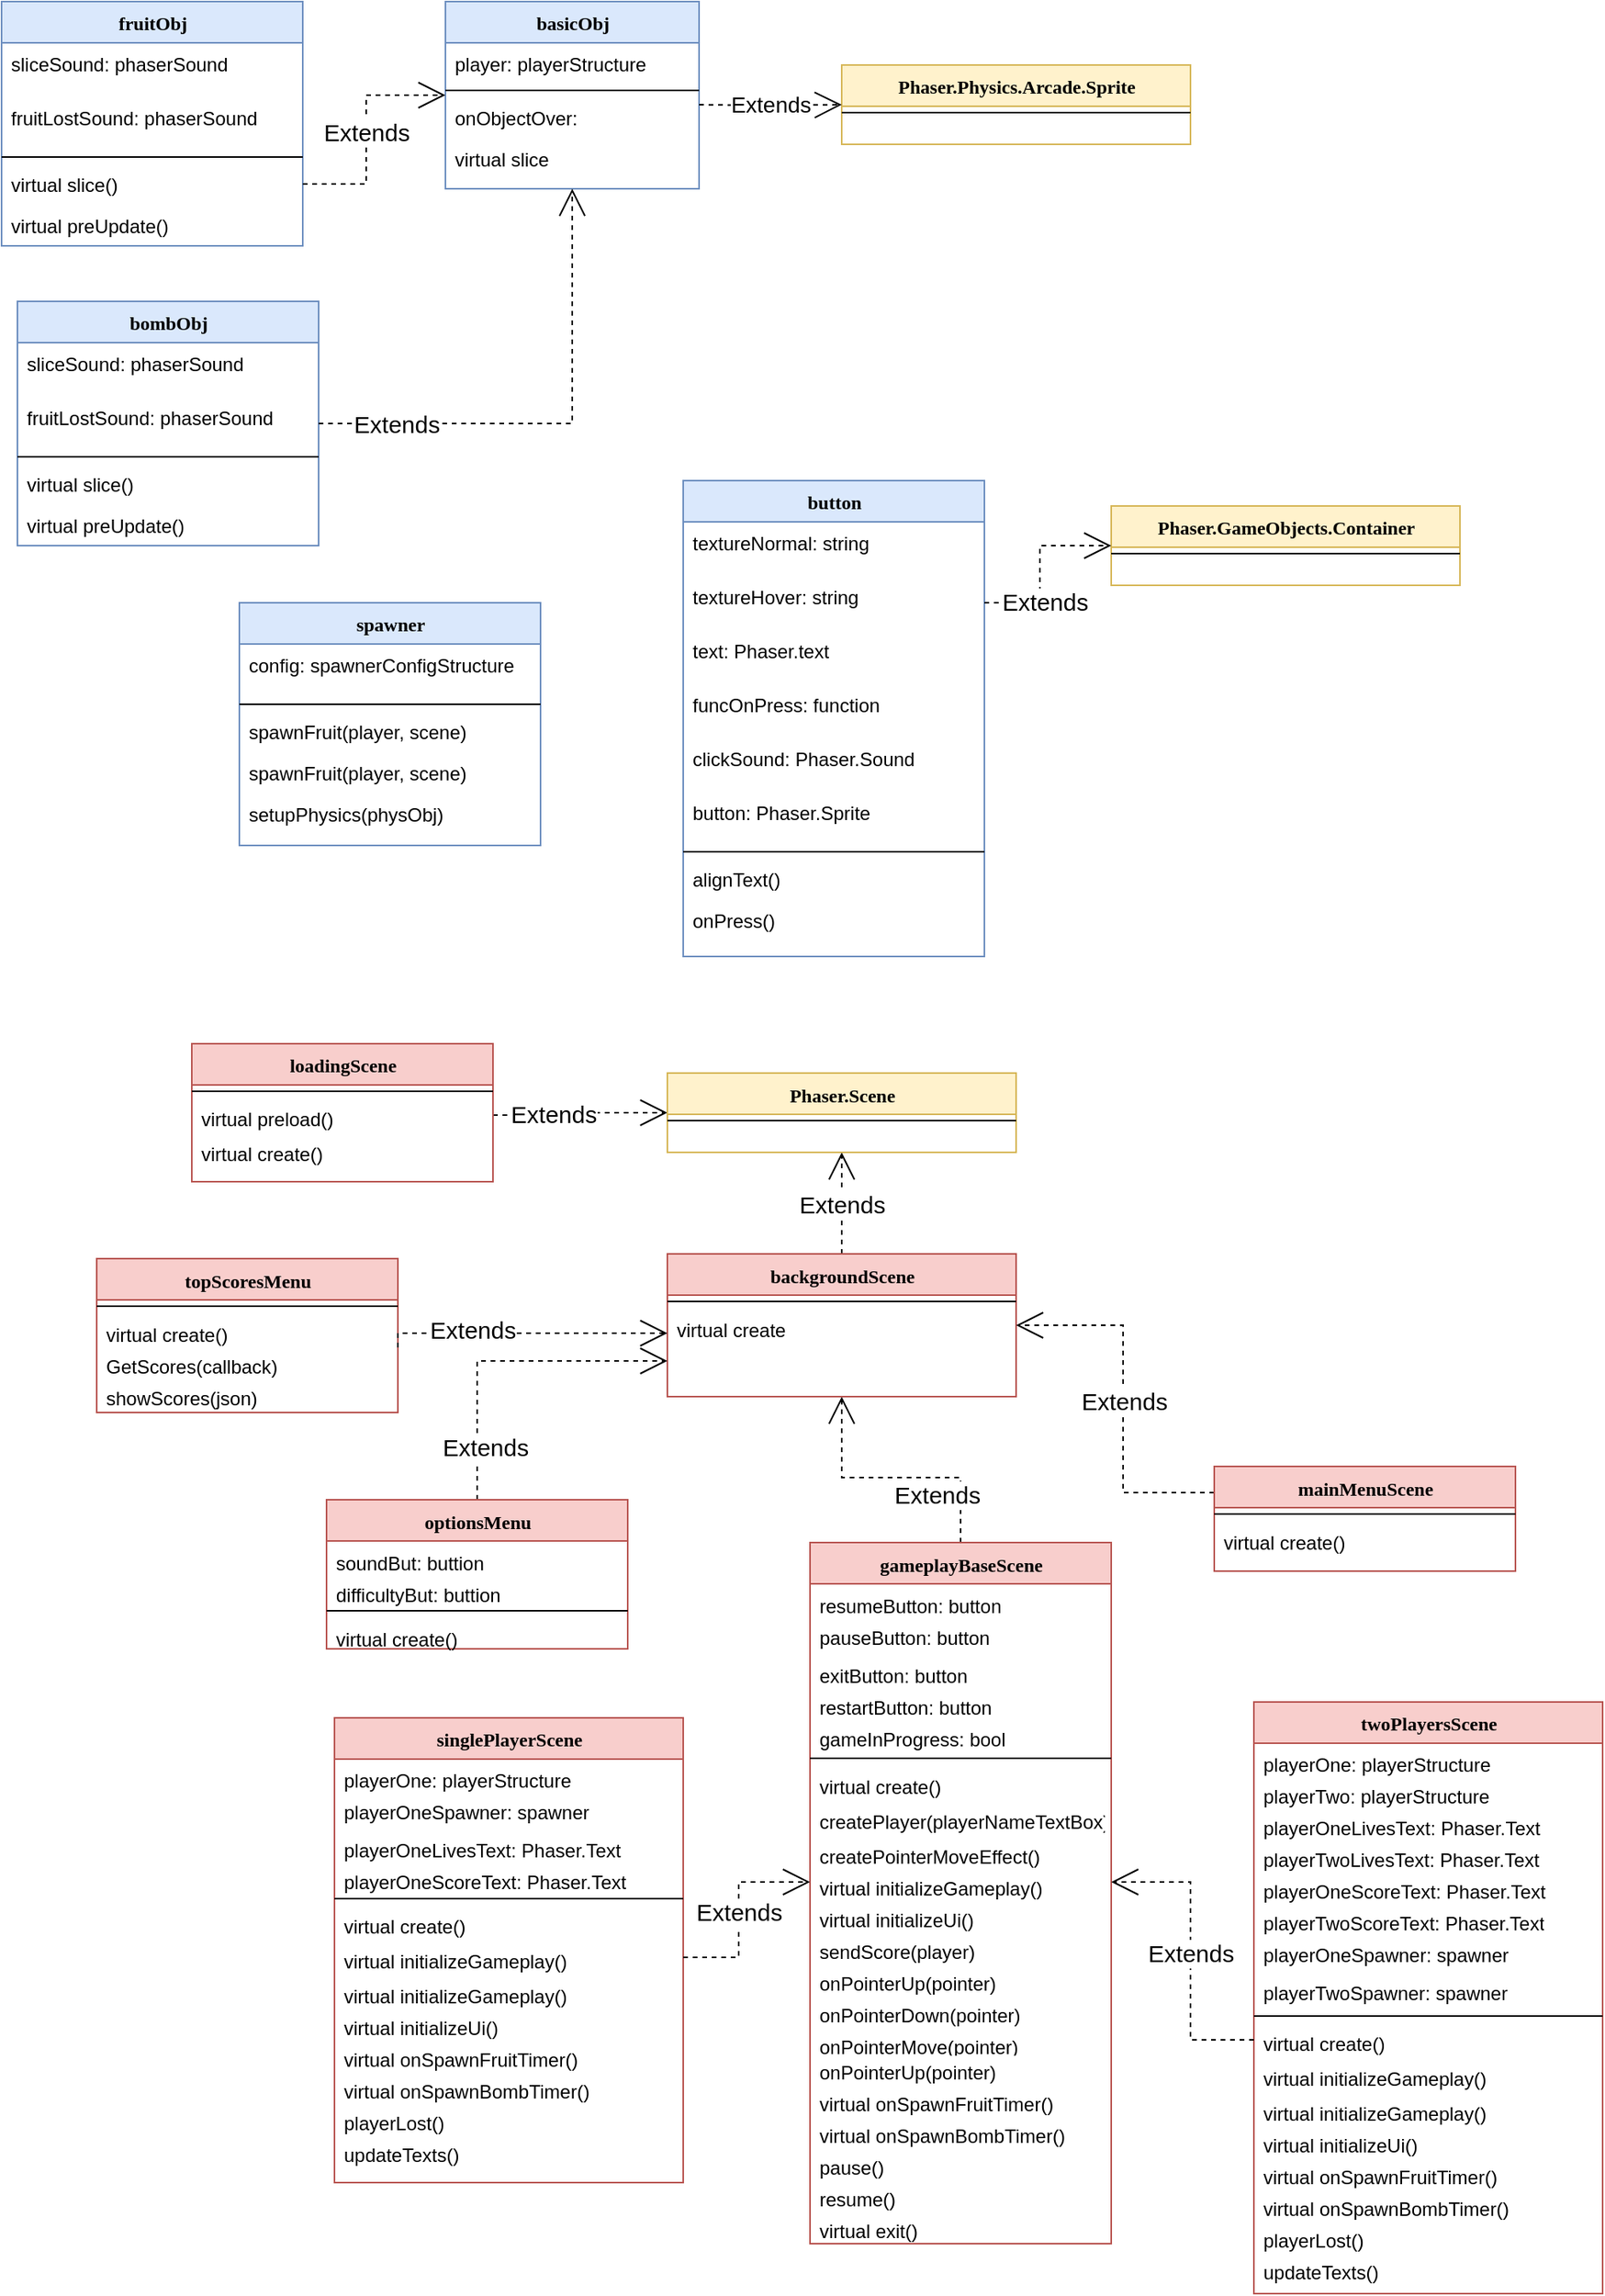 <mxfile version="10.6.0" type="device"><diagram name="Page-1" id="6133507b-19e7-1e82-6fc7-422aa6c4b21f"><mxGraphModel dx="1363" dy="828" grid="1" gridSize="10" guides="1" tooltips="1" connect="1" arrows="1" fold="1" page="1" pageScale="1" pageWidth="1100" pageHeight="850" background="#ffffff" math="0" shadow="0"><root><mxCell id="0"/><mxCell id="1" parent="0"/><mxCell id="78961159f06e98e8-17" value="basicObj" style="swimlane;html=1;fontStyle=1;align=center;verticalAlign=top;childLayout=stackLayout;horizontal=1;startSize=26;horizontalStack=0;resizeParent=1;resizeLast=0;collapsible=1;marginBottom=0;swimlaneFillColor=#ffffff;rounded=0;shadow=0;comic=0;labelBackgroundColor=none;strokeColor=#6c8ebf;strokeWidth=1;fillColor=#dae8fc;fontFamily=Verdana;fontSize=12;" parent="1" vertex="1"><mxGeometry x="310" y="6" width="160" height="118" as="geometry"/></mxCell><mxCell id="78961159f06e98e8-23" value="player: playerStructure" style="text;html=1;strokeColor=none;fillColor=none;align=left;verticalAlign=top;spacingLeft=4;spacingRight=4;whiteSpace=wrap;overflow=hidden;rotatable=0;points=[[0,0.5],[1,0.5]];portConstraint=eastwest;" parent="78961159f06e98e8-17" vertex="1"><mxGeometry y="26" width="160" height="26" as="geometry"/></mxCell><mxCell id="78961159f06e98e8-19" value="" style="line;html=1;strokeWidth=1;fillColor=none;align=left;verticalAlign=middle;spacingTop=-1;spacingLeft=3;spacingRight=3;rotatable=0;labelPosition=right;points=[];portConstraint=eastwest;" parent="78961159f06e98e8-17" vertex="1"><mxGeometry y="52" width="160" height="8" as="geometry"/></mxCell><mxCell id="78961159f06e98e8-27" value="&lt;span&gt;onObjectOver&lt;/span&gt;&lt;span&gt;:&lt;/span&gt;&lt;br&gt;" style="text;html=1;strokeColor=none;fillColor=none;align=left;verticalAlign=top;spacingLeft=4;spacingRight=4;whiteSpace=wrap;overflow=hidden;rotatable=0;points=[[0,0.5],[1,0.5]];portConstraint=eastwest;" parent="78961159f06e98e8-17" vertex="1"><mxGeometry y="60" width="160" height="26" as="geometry"/></mxCell><mxCell id="qKGLfHcqCOHPxDm9f5P0-16" value="virtual slice" style="text;html=1;strokeColor=none;fillColor=none;align=left;verticalAlign=top;spacingLeft=4;spacingRight=4;whiteSpace=wrap;overflow=hidden;rotatable=0;points=[[0,0.5],[1,0.5]];portConstraint=eastwest;" vertex="1" parent="78961159f06e98e8-17"><mxGeometry y="86" width="160" height="26" as="geometry"/></mxCell><mxCell id="qKGLfHcqCOHPxDm9f5P0-6" value="&lt;div&gt;&lt;span&gt;Phaser&lt;/span&gt;.&lt;span&gt;Physics&lt;/span&gt;.&lt;span&gt;Arcade&lt;/span&gt;.&lt;span&gt;Sprite&lt;/span&gt;&lt;/div&gt;" style="swimlane;html=1;fontStyle=1;align=center;verticalAlign=top;childLayout=stackLayout;horizontal=1;startSize=26;horizontalStack=0;resizeParent=1;resizeLast=0;collapsible=1;marginBottom=0;swimlaneFillColor=#ffffff;rounded=0;shadow=0;comic=0;labelBackgroundColor=none;strokeColor=#d6b656;strokeWidth=1;fillColor=#fff2cc;fontFamily=Verdana;fontSize=12;" vertex="1" parent="1"><mxGeometry x="560" y="46" width="220" height="50" as="geometry"/></mxCell><mxCell id="qKGLfHcqCOHPxDm9f5P0-9" value="" style="line;html=1;strokeWidth=1;fillColor=none;align=left;verticalAlign=middle;spacingTop=-1;spacingLeft=3;spacingRight=3;rotatable=0;labelPosition=right;points=[];portConstraint=eastwest;" vertex="1" parent="qKGLfHcqCOHPxDm9f5P0-6"><mxGeometry y="26" width="220" height="8" as="geometry"/></mxCell><mxCell id="qKGLfHcqCOHPxDm9f5P0-14" value="&lt;font style=&quot;font-size: 14px&quot;&gt;Extends&lt;/font&gt;" style="edgeStyle=orthogonalEdgeStyle;rounded=0;orthogonalLoop=1;jettySize=auto;html=1;exitX=1;exitY=0.5;exitDx=0;exitDy=0;entryX=0;entryY=0.5;entryDx=0;entryDy=0;dashed=1;endArrow=open;endFill=0;endSize=15;" edge="1" parent="1" target="qKGLfHcqCOHPxDm9f5P0-6"><mxGeometry relative="1" as="geometry"><mxPoint x="470" y="71" as="sourcePoint"/></mxGeometry></mxCell><mxCell id="qKGLfHcqCOHPxDm9f5P0-17" value="fruitObj&lt;br&gt;" style="swimlane;html=1;fontStyle=1;align=center;verticalAlign=top;childLayout=stackLayout;horizontal=1;startSize=26;horizontalStack=0;resizeParent=1;resizeLast=0;collapsible=1;marginBottom=0;swimlaneFillColor=#ffffff;rounded=0;shadow=0;comic=0;labelBackgroundColor=none;strokeColor=#6c8ebf;strokeWidth=1;fillColor=#dae8fc;fontFamily=Verdana;fontSize=12;" vertex="1" parent="1"><mxGeometry x="30" y="6" width="190" height="154" as="geometry"><mxRectangle x="-240" y="15" width="80" height="26" as="alternateBounds"/></mxGeometry></mxCell><mxCell id="qKGLfHcqCOHPxDm9f5P0-18" value="&lt;div&gt;&lt;span&gt;sliceSound: phaserSound&lt;/span&gt;&lt;/div&gt;&lt;div&gt;&lt;span&gt;&lt;br&gt;&lt;/span&gt;&lt;/div&gt;" style="text;html=1;strokeColor=none;fillColor=none;align=left;verticalAlign=top;spacingLeft=4;spacingRight=4;whiteSpace=wrap;overflow=hidden;rotatable=0;points=[[0,0.5],[1,0.5]];portConstraint=eastwest;" vertex="1" parent="qKGLfHcqCOHPxDm9f5P0-17"><mxGeometry y="26" width="190" height="34" as="geometry"/></mxCell><mxCell id="qKGLfHcqCOHPxDm9f5P0-23" value="&lt;div&gt;&lt;span&gt;fruitLostSound: phaserSound&lt;/span&gt;&lt;/div&gt;&lt;div&gt;&lt;span&gt;&lt;br&gt;&lt;/span&gt;&lt;/div&gt;" style="text;html=1;strokeColor=none;fillColor=none;align=left;verticalAlign=top;spacingLeft=4;spacingRight=4;whiteSpace=wrap;overflow=hidden;rotatable=0;points=[[0,0.5],[1,0.5]];portConstraint=eastwest;" vertex="1" parent="qKGLfHcqCOHPxDm9f5P0-17"><mxGeometry y="60" width="190" height="34" as="geometry"/></mxCell><mxCell id="qKGLfHcqCOHPxDm9f5P0-19" value="" style="line;html=1;strokeWidth=1;fillColor=none;align=left;verticalAlign=middle;spacingTop=-1;spacingLeft=3;spacingRight=3;rotatable=0;labelPosition=right;points=[];portConstraint=eastwest;" vertex="1" parent="qKGLfHcqCOHPxDm9f5P0-17"><mxGeometry y="94" width="190" height="8" as="geometry"/></mxCell><mxCell id="qKGLfHcqCOHPxDm9f5P0-20" value="virtual slice()&lt;br&gt;" style="text;html=1;strokeColor=none;fillColor=none;align=left;verticalAlign=top;spacingLeft=4;spacingRight=4;whiteSpace=wrap;overflow=hidden;rotatable=0;points=[[0,0.5],[1,0.5]];portConstraint=eastwest;" vertex="1" parent="qKGLfHcqCOHPxDm9f5P0-17"><mxGeometry y="102" width="190" height="26" as="geometry"/></mxCell><mxCell id="qKGLfHcqCOHPxDm9f5P0-21" value="virtual&amp;nbsp;&lt;span&gt;preUpdate()&lt;/span&gt;" style="text;html=1;strokeColor=none;fillColor=none;align=left;verticalAlign=top;spacingLeft=4;spacingRight=4;whiteSpace=wrap;overflow=hidden;rotatable=0;points=[[0,0.5],[1,0.5]];portConstraint=eastwest;" vertex="1" parent="qKGLfHcqCOHPxDm9f5P0-17"><mxGeometry y="128" width="190" height="26" as="geometry"/></mxCell><mxCell id="qKGLfHcqCOHPxDm9f5P0-22" value="&lt;font style=&quot;font-size: 15px&quot;&gt;Extends&lt;/font&gt;" style="edgeStyle=orthogonalEdgeStyle;rounded=0;orthogonalLoop=1;jettySize=auto;html=1;exitX=1;exitY=0.5;exitDx=0;exitDy=0;dashed=1;endArrow=open;endFill=0;endSize=15;" edge="1" parent="1" source="qKGLfHcqCOHPxDm9f5P0-20" target="78961159f06e98e8-17"><mxGeometry relative="1" as="geometry"/></mxCell><mxCell id="qKGLfHcqCOHPxDm9f5P0-24" value="bombObj&lt;br&gt;" style="swimlane;html=1;fontStyle=1;align=center;verticalAlign=top;childLayout=stackLayout;horizontal=1;startSize=26;horizontalStack=0;resizeParent=1;resizeLast=0;collapsible=1;marginBottom=0;swimlaneFillColor=#ffffff;rounded=0;shadow=0;comic=0;labelBackgroundColor=none;strokeColor=#6c8ebf;strokeWidth=1;fillColor=#dae8fc;fontFamily=Verdana;fontSize=12;" vertex="1" parent="1"><mxGeometry x="40" y="195" width="190" height="154" as="geometry"/></mxCell><mxCell id="qKGLfHcqCOHPxDm9f5P0-25" value="&lt;div&gt;&lt;span&gt;sliceSound: phaserSound&lt;/span&gt;&lt;/div&gt;&lt;div&gt;&lt;span&gt;&lt;br&gt;&lt;/span&gt;&lt;/div&gt;" style="text;html=1;strokeColor=none;fillColor=none;align=left;verticalAlign=top;spacingLeft=4;spacingRight=4;whiteSpace=wrap;overflow=hidden;rotatable=0;points=[[0,0.5],[1,0.5]];portConstraint=eastwest;" vertex="1" parent="qKGLfHcqCOHPxDm9f5P0-24"><mxGeometry y="26" width="190" height="34" as="geometry"/></mxCell><mxCell id="qKGLfHcqCOHPxDm9f5P0-26" value="&lt;div&gt;&lt;span&gt;fruitLostSound: phaserSound&lt;/span&gt;&lt;/div&gt;&lt;div&gt;&lt;span&gt;&lt;br&gt;&lt;/span&gt;&lt;/div&gt;" style="text;html=1;strokeColor=none;fillColor=none;align=left;verticalAlign=top;spacingLeft=4;spacingRight=4;whiteSpace=wrap;overflow=hidden;rotatable=0;points=[[0,0.5],[1,0.5]];portConstraint=eastwest;" vertex="1" parent="qKGLfHcqCOHPxDm9f5P0-24"><mxGeometry y="60" width="190" height="34" as="geometry"/></mxCell><mxCell id="qKGLfHcqCOHPxDm9f5P0-27" value="" style="line;html=1;strokeWidth=1;fillColor=none;align=left;verticalAlign=middle;spacingTop=-1;spacingLeft=3;spacingRight=3;rotatable=0;labelPosition=right;points=[];portConstraint=eastwest;" vertex="1" parent="qKGLfHcqCOHPxDm9f5P0-24"><mxGeometry y="94" width="190" height="8" as="geometry"/></mxCell><mxCell id="qKGLfHcqCOHPxDm9f5P0-28" value="virtual slice()&lt;br&gt;" style="text;html=1;strokeColor=none;fillColor=none;align=left;verticalAlign=top;spacingLeft=4;spacingRight=4;whiteSpace=wrap;overflow=hidden;rotatable=0;points=[[0,0.5],[1,0.5]];portConstraint=eastwest;" vertex="1" parent="qKGLfHcqCOHPxDm9f5P0-24"><mxGeometry y="102" width="190" height="26" as="geometry"/></mxCell><mxCell id="qKGLfHcqCOHPxDm9f5P0-29" value="virtual&amp;nbsp;&lt;span&gt;preUpdate()&lt;/span&gt;" style="text;html=1;strokeColor=none;fillColor=none;align=left;verticalAlign=top;spacingLeft=4;spacingRight=4;whiteSpace=wrap;overflow=hidden;rotatable=0;points=[[0,0.5],[1,0.5]];portConstraint=eastwest;" vertex="1" parent="qKGLfHcqCOHPxDm9f5P0-24"><mxGeometry y="128" width="190" height="26" as="geometry"/></mxCell><mxCell id="qKGLfHcqCOHPxDm9f5P0-30" style="edgeStyle=orthogonalEdgeStyle;rounded=0;orthogonalLoop=1;jettySize=auto;html=1;exitX=1;exitY=0.5;exitDx=0;exitDy=0;dashed=1;endArrow=open;endFill=0;endSize=15;" edge="1" parent="1" source="qKGLfHcqCOHPxDm9f5P0-26" target="78961159f06e98e8-17"><mxGeometry relative="1" as="geometry"/></mxCell><mxCell id="qKGLfHcqCOHPxDm9f5P0-31" value="&lt;font style=&quot;font-size: 15px&quot;&gt;Extends&lt;/font&gt;" style="text;html=1;resizable=0;points=[];align=center;verticalAlign=middle;labelBackgroundColor=#ffffff;" vertex="1" connectable="0" parent="qKGLfHcqCOHPxDm9f5P0-30"><mxGeometry x="-0.682" relative="1" as="geometry"><mxPoint as="offset"/></mxGeometry></mxCell><mxCell id="qKGLfHcqCOHPxDm9f5P0-32" value="button&lt;br&gt;" style="swimlane;html=1;fontStyle=1;align=center;verticalAlign=top;childLayout=stackLayout;horizontal=1;startSize=26;horizontalStack=0;resizeParent=1;resizeLast=0;collapsible=1;marginBottom=0;swimlaneFillColor=#ffffff;rounded=0;shadow=0;comic=0;labelBackgroundColor=none;strokeColor=#6c8ebf;strokeWidth=1;fillColor=#dae8fc;fontFamily=Verdana;fontSize=12;" vertex="1" parent="1"><mxGeometry x="460" y="308" width="190" height="300" as="geometry"><mxRectangle x="-240" y="15" width="80" height="26" as="alternateBounds"/></mxGeometry></mxCell><mxCell id="qKGLfHcqCOHPxDm9f5P0-33" value="&lt;div&gt;&lt;div&gt;&lt;span&gt;textureNormal: string&lt;/span&gt;&lt;/div&gt;&lt;/div&gt;" style="text;html=1;strokeColor=none;fillColor=none;align=left;verticalAlign=top;spacingLeft=4;spacingRight=4;whiteSpace=wrap;overflow=hidden;rotatable=0;points=[[0,0.5],[1,0.5]];portConstraint=eastwest;" vertex="1" parent="qKGLfHcqCOHPxDm9f5P0-32"><mxGeometry y="26" width="190" height="34" as="geometry"/></mxCell><mxCell id="qKGLfHcqCOHPxDm9f5P0-34" value="&lt;div&gt;textureHover: string&lt;/div&gt;" style="text;html=1;strokeColor=none;fillColor=none;align=left;verticalAlign=top;spacingLeft=4;spacingRight=4;whiteSpace=wrap;overflow=hidden;rotatable=0;points=[[0,0.5],[1,0.5]];portConstraint=eastwest;" vertex="1" parent="qKGLfHcqCOHPxDm9f5P0-32"><mxGeometry y="60" width="190" height="34" as="geometry"/></mxCell><mxCell id="qKGLfHcqCOHPxDm9f5P0-44" value="&lt;div&gt;text: Phaser.text&lt;/div&gt;" style="text;html=1;strokeColor=none;fillColor=none;align=left;verticalAlign=top;spacingLeft=4;spacingRight=4;whiteSpace=wrap;overflow=hidden;rotatable=0;points=[[0,0.5],[1,0.5]];portConstraint=eastwest;" vertex="1" parent="qKGLfHcqCOHPxDm9f5P0-32"><mxGeometry y="94" width="190" height="34" as="geometry"/></mxCell><mxCell id="qKGLfHcqCOHPxDm9f5P0-45" value="&lt;div&gt;funcOnPress: function&lt;/div&gt;" style="text;html=1;strokeColor=none;fillColor=none;align=left;verticalAlign=top;spacingLeft=4;spacingRight=4;whiteSpace=wrap;overflow=hidden;rotatable=0;points=[[0,0.5],[1,0.5]];portConstraint=eastwest;" vertex="1" parent="qKGLfHcqCOHPxDm9f5P0-32"><mxGeometry y="128" width="190" height="34" as="geometry"/></mxCell><mxCell id="qKGLfHcqCOHPxDm9f5P0-46" value="&lt;div&gt;clickSound: Phaser.Sound&lt;/div&gt;" style="text;html=1;strokeColor=none;fillColor=none;align=left;verticalAlign=top;spacingLeft=4;spacingRight=4;whiteSpace=wrap;overflow=hidden;rotatable=0;points=[[0,0.5],[1,0.5]];portConstraint=eastwest;" vertex="1" parent="qKGLfHcqCOHPxDm9f5P0-32"><mxGeometry y="162" width="190" height="34" as="geometry"/></mxCell><mxCell id="qKGLfHcqCOHPxDm9f5P0-47" value="&lt;div&gt;button: Phaser.Sprite&lt;/div&gt;" style="text;html=1;strokeColor=none;fillColor=none;align=left;verticalAlign=top;spacingLeft=4;spacingRight=4;whiteSpace=wrap;overflow=hidden;rotatable=0;points=[[0,0.5],[1,0.5]];portConstraint=eastwest;" vertex="1" parent="qKGLfHcqCOHPxDm9f5P0-32"><mxGeometry y="196" width="190" height="34" as="geometry"/></mxCell><mxCell id="qKGLfHcqCOHPxDm9f5P0-35" value="" style="line;html=1;strokeWidth=1;fillColor=none;align=left;verticalAlign=middle;spacingTop=-1;spacingLeft=3;spacingRight=3;rotatable=0;labelPosition=right;points=[];portConstraint=eastwest;" vertex="1" parent="qKGLfHcqCOHPxDm9f5P0-32"><mxGeometry y="230" width="190" height="8" as="geometry"/></mxCell><mxCell id="qKGLfHcqCOHPxDm9f5P0-36" value="&lt;div&gt;alignText()&lt;/div&gt;" style="text;html=1;strokeColor=none;fillColor=none;align=left;verticalAlign=top;spacingLeft=4;spacingRight=4;whiteSpace=wrap;overflow=hidden;rotatable=0;points=[[0,0.5],[1,0.5]];portConstraint=eastwest;" vertex="1" parent="qKGLfHcqCOHPxDm9f5P0-32"><mxGeometry y="238" width="190" height="26" as="geometry"/></mxCell><mxCell id="qKGLfHcqCOHPxDm9f5P0-42" value="&lt;div&gt;onPress()&lt;/div&gt;" style="text;html=1;strokeColor=none;fillColor=none;align=left;verticalAlign=top;spacingLeft=4;spacingRight=4;whiteSpace=wrap;overflow=hidden;rotatable=0;points=[[0,0.5],[1,0.5]];portConstraint=eastwest;" vertex="1" parent="qKGLfHcqCOHPxDm9f5P0-32"><mxGeometry y="264" width="190" height="34" as="geometry"/></mxCell><mxCell id="qKGLfHcqCOHPxDm9f5P0-38" value="&lt;div&gt;&lt;span&gt;Phaser&lt;/span&gt;.&lt;span&gt;GameObjects&lt;/span&gt;.&lt;span&gt;Container&lt;/span&gt;&lt;/div&gt;" style="swimlane;html=1;fontStyle=1;align=center;verticalAlign=top;childLayout=stackLayout;horizontal=1;startSize=26;horizontalStack=0;resizeParent=1;resizeLast=0;collapsible=1;marginBottom=0;swimlaneFillColor=#ffffff;rounded=0;shadow=0;comic=0;labelBackgroundColor=none;strokeColor=#d6b656;strokeWidth=1;fillColor=#fff2cc;fontFamily=Verdana;fontSize=12;" vertex="1" parent="1"><mxGeometry x="730" y="324" width="220" height="50" as="geometry"/></mxCell><mxCell id="qKGLfHcqCOHPxDm9f5P0-39" value="" style="line;html=1;strokeWidth=1;fillColor=none;align=left;verticalAlign=middle;spacingTop=-1;spacingLeft=3;spacingRight=3;rotatable=0;labelPosition=right;points=[];portConstraint=eastwest;" vertex="1" parent="qKGLfHcqCOHPxDm9f5P0-38"><mxGeometry y="26" width="220" height="8" as="geometry"/></mxCell><mxCell id="qKGLfHcqCOHPxDm9f5P0-40" style="edgeStyle=orthogonalEdgeStyle;rounded=0;orthogonalLoop=1;jettySize=auto;html=1;exitX=1;exitY=0.5;exitDx=0;exitDy=0;entryX=0;entryY=0.5;entryDx=0;entryDy=0;dashed=1;endArrow=open;endFill=0;endSize=15;" edge="1" parent="1" source="qKGLfHcqCOHPxDm9f5P0-34" target="qKGLfHcqCOHPxDm9f5P0-38"><mxGeometry relative="1" as="geometry"/></mxCell><mxCell id="qKGLfHcqCOHPxDm9f5P0-48" value="&lt;font style=&quot;font-size: 15px&quot;&gt;Extends&lt;/font&gt;" style="text;html=1;resizable=0;points=[];align=center;verticalAlign=middle;labelBackgroundColor=#ffffff;" vertex="1" connectable="0" parent="qKGLfHcqCOHPxDm9f5P0-40"><mxGeometry x="-0.397" y="3" relative="1" as="geometry"><mxPoint x="6" y="-1" as="offset"/></mxGeometry></mxCell><mxCell id="qKGLfHcqCOHPxDm9f5P0-49" value="spawner&lt;br&gt;" style="swimlane;html=1;fontStyle=1;align=center;verticalAlign=top;childLayout=stackLayout;horizontal=1;startSize=26;horizontalStack=0;resizeParent=1;resizeLast=0;collapsible=1;marginBottom=0;swimlaneFillColor=#ffffff;rounded=0;shadow=0;comic=0;labelBackgroundColor=none;strokeColor=#6c8ebf;strokeWidth=1;fillColor=#dae8fc;fontFamily=Verdana;fontSize=12;" vertex="1" parent="1"><mxGeometry x="180" y="385" width="190" height="153" as="geometry"><mxRectangle x="-240" y="15" width="80" height="26" as="alternateBounds"/></mxGeometry></mxCell><mxCell id="qKGLfHcqCOHPxDm9f5P0-50" value="&lt;div&gt;&lt;div&gt;&lt;span&gt;config: spawnerConfigStructure&lt;/span&gt;&lt;/div&gt;&lt;/div&gt;" style="text;html=1;strokeColor=none;fillColor=none;align=left;verticalAlign=top;spacingLeft=4;spacingRight=4;whiteSpace=wrap;overflow=hidden;rotatable=0;points=[[0,0.5],[1,0.5]];portConstraint=eastwest;" vertex="1" parent="qKGLfHcqCOHPxDm9f5P0-49"><mxGeometry y="26" width="190" height="34" as="geometry"/></mxCell><mxCell id="qKGLfHcqCOHPxDm9f5P0-56" value="" style="line;html=1;strokeWidth=1;fillColor=none;align=left;verticalAlign=middle;spacingTop=-1;spacingLeft=3;spacingRight=3;rotatable=0;labelPosition=right;points=[];portConstraint=eastwest;" vertex="1" parent="qKGLfHcqCOHPxDm9f5P0-49"><mxGeometry y="60" width="190" height="8" as="geometry"/></mxCell><mxCell id="qKGLfHcqCOHPxDm9f5P0-57" value="&lt;div&gt;&lt;span&gt;spawnFruit(player, scene)&lt;/span&gt;&lt;/div&gt;" style="text;html=1;strokeColor=none;fillColor=none;align=left;verticalAlign=top;spacingLeft=4;spacingRight=4;whiteSpace=wrap;overflow=hidden;rotatable=0;points=[[0,0.5],[1,0.5]];portConstraint=eastwest;" vertex="1" parent="qKGLfHcqCOHPxDm9f5P0-49"><mxGeometry y="68" width="190" height="26" as="geometry"/></mxCell><mxCell id="qKGLfHcqCOHPxDm9f5P0-58" value="spawnFruit(player, scene)&lt;br&gt;" style="text;html=1;strokeColor=none;fillColor=none;align=left;verticalAlign=top;spacingLeft=4;spacingRight=4;whiteSpace=wrap;overflow=hidden;rotatable=0;points=[[0,0.5],[1,0.5]];portConstraint=eastwest;" vertex="1" parent="qKGLfHcqCOHPxDm9f5P0-49"><mxGeometry y="94" width="190" height="26" as="geometry"/></mxCell><mxCell id="qKGLfHcqCOHPxDm9f5P0-60" value="&lt;div&gt;&lt;span&gt;setupPhysics&lt;/span&gt;(&lt;span&gt;physObj&lt;/span&gt;)&lt;/div&gt;" style="text;html=1;strokeColor=none;fillColor=none;align=left;verticalAlign=top;spacingLeft=4;spacingRight=4;whiteSpace=wrap;overflow=hidden;rotatable=0;points=[[0,0.5],[1,0.5]];portConstraint=eastwest;" vertex="1" parent="qKGLfHcqCOHPxDm9f5P0-49"><mxGeometry y="120" width="190" height="26" as="geometry"/></mxCell><mxCell id="qKGLfHcqCOHPxDm9f5P0-70" style="edgeStyle=orthogonalEdgeStyle;rounded=0;orthogonalLoop=1;jettySize=auto;html=1;exitX=0.5;exitY=0;exitDx=0;exitDy=0;entryX=0.5;entryY=1;entryDx=0;entryDy=0;dashed=1;endArrow=open;endFill=0;endSize=15;" edge="1" parent="1" source="qKGLfHcqCOHPxDm9f5P0-62" target="qKGLfHcqCOHPxDm9f5P0-68"><mxGeometry relative="1" as="geometry"/></mxCell><mxCell id="qKGLfHcqCOHPxDm9f5P0-71" value="&lt;font style=&quot;font-size: 15px&quot;&gt;Extends&lt;/font&gt;&lt;br&gt;" style="text;html=1;resizable=0;points=[];align=center;verticalAlign=middle;labelBackgroundColor=#ffffff;" vertex="1" connectable="0" parent="qKGLfHcqCOHPxDm9f5P0-70"><mxGeometry x="-0.628" y="15" relative="1" as="geometry"><mxPoint as="offset"/></mxGeometry></mxCell><mxCell id="qKGLfHcqCOHPxDm9f5P0-62" value="gameplayBaseScene&lt;br&gt;" style="swimlane;html=1;fontStyle=1;align=center;verticalAlign=top;childLayout=stackLayout;horizontal=1;startSize=26;horizontalStack=0;resizeParent=1;resizeLast=0;collapsible=1;marginBottom=0;swimlaneFillColor=#ffffff;rounded=0;shadow=0;comic=0;labelBackgroundColor=none;strokeColor=#b85450;strokeWidth=1;fillColor=#f8cecc;fontFamily=Verdana;fontSize=12;" vertex="1" parent="1"><mxGeometry x="540" y="977.5" width="190" height="442" as="geometry"><mxRectangle x="-240" y="15" width="80" height="26" as="alternateBounds"/></mxGeometry></mxCell><mxCell id="qKGLfHcqCOHPxDm9f5P0-72" value="&lt;div&gt;resumeButton: button&lt;/div&gt;" style="text;html=1;strokeColor=none;fillColor=none;align=left;verticalAlign=top;spacingLeft=4;spacingRight=4;whiteSpace=wrap;overflow=hidden;rotatable=0;points=[[0,0.5],[1,0.5]];portConstraint=eastwest;" vertex="1" parent="qKGLfHcqCOHPxDm9f5P0-62"><mxGeometry y="26" width="190" height="20" as="geometry"/></mxCell><mxCell id="qKGLfHcqCOHPxDm9f5P0-85" value="&lt;div&gt;pauseButton: button&lt;/div&gt;" style="text;html=1;strokeColor=none;fillColor=none;align=left;verticalAlign=top;spacingLeft=4;spacingRight=4;whiteSpace=wrap;overflow=hidden;rotatable=0;points=[[0,0.5],[1,0.5]];portConstraint=eastwest;" vertex="1" parent="qKGLfHcqCOHPxDm9f5P0-62"><mxGeometry y="46" width="190" height="24" as="geometry"/></mxCell><mxCell id="qKGLfHcqCOHPxDm9f5P0-86" value="&lt;div&gt;exitButton: button&lt;/div&gt;" style="text;html=1;strokeColor=none;fillColor=none;align=left;verticalAlign=top;spacingLeft=4;spacingRight=4;whiteSpace=wrap;overflow=hidden;rotatable=0;points=[[0,0.5],[1,0.5]];portConstraint=eastwest;" vertex="1" parent="qKGLfHcqCOHPxDm9f5P0-62"><mxGeometry y="70" width="190" height="20" as="geometry"/></mxCell><mxCell id="qKGLfHcqCOHPxDm9f5P0-64" value="&lt;div&gt;restartButton: button&lt;/div&gt;" style="text;html=1;strokeColor=none;fillColor=none;align=left;verticalAlign=top;spacingLeft=4;spacingRight=4;whiteSpace=wrap;overflow=hidden;rotatable=0;points=[[0,0.5],[1,0.5]];portConstraint=eastwest;" vertex="1" parent="qKGLfHcqCOHPxDm9f5P0-62"><mxGeometry y="90" width="190" height="20" as="geometry"/></mxCell><mxCell id="qKGLfHcqCOHPxDm9f5P0-118" value="&lt;div&gt;&lt;span&gt;gameInProgress: bool&lt;/span&gt;&lt;/div&gt;" style="text;html=1;strokeColor=none;fillColor=none;align=left;verticalAlign=top;spacingLeft=4;spacingRight=4;whiteSpace=wrap;overflow=hidden;rotatable=0;points=[[0,0.5],[1,0.5]];portConstraint=eastwest;" vertex="1" parent="qKGLfHcqCOHPxDm9f5P0-62"><mxGeometry y="110" width="190" height="22" as="geometry"/></mxCell><mxCell id="qKGLfHcqCOHPxDm9f5P0-65" value="" style="line;html=1;strokeWidth=1;fillColor=none;align=left;verticalAlign=middle;spacingTop=-1;spacingLeft=3;spacingRight=3;rotatable=0;labelPosition=right;points=[];portConstraint=eastwest;" vertex="1" parent="qKGLfHcqCOHPxDm9f5P0-62"><mxGeometry y="132" width="190" height="8" as="geometry"/></mxCell><mxCell id="qKGLfHcqCOHPxDm9f5P0-117" value="virtual create()" style="text;html=1;strokeColor=none;fillColor=none;align=left;verticalAlign=top;spacingLeft=4;spacingRight=4;whiteSpace=wrap;overflow=hidden;rotatable=0;points=[[0,0.5],[1,0.5]];portConstraint=eastwest;" vertex="1" parent="qKGLfHcqCOHPxDm9f5P0-62"><mxGeometry y="140" width="190" height="22" as="geometry"/></mxCell><mxCell id="qKGLfHcqCOHPxDm9f5P0-66" value="&lt;div&gt;&lt;span&gt;createPlayer&lt;/span&gt;(&lt;span&gt;playerNameTextBox&lt;/span&gt;)&lt;/div&gt;" style="text;html=1;strokeColor=none;fillColor=none;align=left;verticalAlign=top;spacingLeft=4;spacingRight=4;whiteSpace=wrap;overflow=hidden;rotatable=0;points=[[0,0.5],[1,0.5]];portConstraint=eastwest;" vertex="1" parent="qKGLfHcqCOHPxDm9f5P0-62"><mxGeometry y="162" width="190" height="22" as="geometry"/></mxCell><mxCell id="qKGLfHcqCOHPxDm9f5P0-67" value="&lt;div&gt;&lt;span&gt;createPointerMoveEffect&lt;/span&gt;()&lt;/div&gt;" style="text;html=1;strokeColor=none;fillColor=none;align=left;verticalAlign=top;spacingLeft=4;spacingRight=4;whiteSpace=wrap;overflow=hidden;rotatable=0;points=[[0,0.5],[1,0.5]];portConstraint=eastwest;" vertex="1" parent="qKGLfHcqCOHPxDm9f5P0-62"><mxGeometry y="184" width="190" height="20" as="geometry"/></mxCell><mxCell id="qKGLfHcqCOHPxDm9f5P0-73" value="&lt;div&gt;&lt;span&gt;virtual initializeGameplay&lt;/span&gt;()&lt;/div&gt;" style="text;html=1;strokeColor=none;fillColor=none;align=left;verticalAlign=top;spacingLeft=4;spacingRight=4;whiteSpace=wrap;overflow=hidden;rotatable=0;points=[[0,0.5],[1,0.5]];portConstraint=eastwest;" vertex="1" parent="qKGLfHcqCOHPxDm9f5P0-62"><mxGeometry y="204" width="190" height="20" as="geometry"/></mxCell><mxCell id="qKGLfHcqCOHPxDm9f5P0-74" value="virtual&amp;nbsp;&lt;span&gt;initializeUi&lt;/span&gt;&lt;span&gt;()&lt;/span&gt;&lt;br&gt;" style="text;html=1;strokeColor=none;fillColor=none;align=left;verticalAlign=top;spacingLeft=4;spacingRight=4;whiteSpace=wrap;overflow=hidden;rotatable=0;points=[[0,0.5],[1,0.5]];portConstraint=eastwest;" vertex="1" parent="qKGLfHcqCOHPxDm9f5P0-62"><mxGeometry y="224" width="190" height="20" as="geometry"/></mxCell><mxCell id="qKGLfHcqCOHPxDm9f5P0-75" value="&lt;div&gt;&lt;span&gt;sendScore&lt;/span&gt;(&lt;span&gt;player&lt;/span&gt;)&lt;/div&gt;" style="text;html=1;strokeColor=none;fillColor=none;align=left;verticalAlign=top;spacingLeft=4;spacingRight=4;whiteSpace=wrap;overflow=hidden;rotatable=0;points=[[0,0.5],[1,0.5]];portConstraint=eastwest;" vertex="1" parent="qKGLfHcqCOHPxDm9f5P0-62"><mxGeometry y="244" width="190" height="20" as="geometry"/></mxCell><mxCell id="qKGLfHcqCOHPxDm9f5P0-76" value="&lt;div&gt;&lt;span&gt;onPointerUp&lt;/span&gt;(&lt;span&gt;pointer&lt;/span&gt;)&lt;/div&gt;" style="text;html=1;strokeColor=none;fillColor=none;align=left;verticalAlign=top;spacingLeft=4;spacingRight=4;whiteSpace=wrap;overflow=hidden;rotatable=0;points=[[0,0.5],[1,0.5]];portConstraint=eastwest;" vertex="1" parent="qKGLfHcqCOHPxDm9f5P0-62"><mxGeometry y="264" width="190" height="20" as="geometry"/></mxCell><mxCell id="qKGLfHcqCOHPxDm9f5P0-77" value="&lt;div&gt;&lt;span&gt;onPointerDown&lt;/span&gt;(&lt;span&gt;pointer&lt;/span&gt;)&lt;/div&gt;" style="text;html=1;strokeColor=none;fillColor=none;align=left;verticalAlign=top;spacingLeft=4;spacingRight=4;whiteSpace=wrap;overflow=hidden;rotatable=0;points=[[0,0.5],[1,0.5]];portConstraint=eastwest;" vertex="1" parent="qKGLfHcqCOHPxDm9f5P0-62"><mxGeometry y="284" width="190" height="20" as="geometry"/></mxCell><mxCell id="qKGLfHcqCOHPxDm9f5P0-78" value="&lt;div&gt;&lt;span&gt;onPointerMove&lt;/span&gt;(&lt;span&gt;pointer&lt;/span&gt;)&lt;/div&gt;" style="text;html=1;strokeColor=none;fillColor=none;align=left;verticalAlign=top;spacingLeft=4;spacingRight=4;whiteSpace=wrap;overflow=hidden;rotatable=0;points=[[0,0.5],[1,0.5]];portConstraint=eastwest;" vertex="1" parent="qKGLfHcqCOHPxDm9f5P0-62"><mxGeometry y="304" width="190" height="16" as="geometry"/></mxCell><mxCell id="qKGLfHcqCOHPxDm9f5P0-79" value="&lt;div&gt;&lt;span&gt;onPointerUp&lt;/span&gt;(&lt;span&gt;pointer&lt;/span&gt;)&lt;/div&gt;" style="text;html=1;strokeColor=none;fillColor=none;align=left;verticalAlign=top;spacingLeft=4;spacingRight=4;whiteSpace=wrap;overflow=hidden;rotatable=0;points=[[0,0.5],[1,0.5]];portConstraint=eastwest;" vertex="1" parent="qKGLfHcqCOHPxDm9f5P0-62"><mxGeometry y="320" width="190" height="20" as="geometry"/></mxCell><mxCell id="qKGLfHcqCOHPxDm9f5P0-81" value="&lt;div&gt;&lt;span&gt;virtual onSpawnFruitTimer&lt;/span&gt;()&lt;/div&gt;" style="text;html=1;strokeColor=none;fillColor=none;align=left;verticalAlign=top;spacingLeft=4;spacingRight=4;whiteSpace=wrap;overflow=hidden;rotatable=0;points=[[0,0.5],[1,0.5]];portConstraint=eastwest;" vertex="1" parent="qKGLfHcqCOHPxDm9f5P0-62"><mxGeometry y="340" width="190" height="20" as="geometry"/></mxCell><mxCell id="qKGLfHcqCOHPxDm9f5P0-166" value="&lt;span&gt;virtual&amp;nbsp;&lt;/span&gt;&lt;span&gt;onSpawnBombTimer&lt;/span&gt;&lt;span&gt;()&lt;/span&gt;&lt;br&gt;" style="text;html=1;strokeColor=none;fillColor=none;align=left;verticalAlign=top;spacingLeft=4;spacingRight=4;whiteSpace=wrap;overflow=hidden;rotatable=0;points=[[0,0.5],[1,0.5]];portConstraint=eastwest;" vertex="1" parent="qKGLfHcqCOHPxDm9f5P0-62"><mxGeometry y="360" width="190" height="20" as="geometry"/></mxCell><mxCell id="qKGLfHcqCOHPxDm9f5P0-83" value="&lt;div&gt;pause()&lt;/div&gt;" style="text;html=1;strokeColor=none;fillColor=none;align=left;verticalAlign=top;spacingLeft=4;spacingRight=4;whiteSpace=wrap;overflow=hidden;rotatable=0;points=[[0,0.5],[1,0.5]];portConstraint=eastwest;" vertex="1" parent="qKGLfHcqCOHPxDm9f5P0-62"><mxGeometry y="380" width="190" height="20" as="geometry"/></mxCell><mxCell id="qKGLfHcqCOHPxDm9f5P0-82" value="&lt;div&gt;resume()&lt;/div&gt;" style="text;html=1;strokeColor=none;fillColor=none;align=left;verticalAlign=top;spacingLeft=4;spacingRight=4;whiteSpace=wrap;overflow=hidden;rotatable=0;points=[[0,0.5],[1,0.5]];portConstraint=eastwest;" vertex="1" parent="qKGLfHcqCOHPxDm9f5P0-62"><mxGeometry y="400" width="190" height="20" as="geometry"/></mxCell><mxCell id="qKGLfHcqCOHPxDm9f5P0-84" value="virtual exit()" style="text;html=1;strokeColor=none;fillColor=none;align=left;verticalAlign=top;spacingLeft=4;spacingRight=4;whiteSpace=wrap;overflow=hidden;rotatable=0;points=[[0,0.5],[1,0.5]];portConstraint=eastwest;" vertex="1" parent="qKGLfHcqCOHPxDm9f5P0-62"><mxGeometry y="420" width="190" height="22" as="geometry"/></mxCell><mxCell id="qKGLfHcqCOHPxDm9f5P0-121" value="&lt;font style=&quot;font-size: 15px&quot;&gt;Extends&lt;/font&gt;" style="edgeStyle=orthogonalEdgeStyle;rounded=0;orthogonalLoop=1;jettySize=auto;html=1;exitX=0.5;exitY=0;exitDx=0;exitDy=0;entryX=0.5;entryY=1;entryDx=0;entryDy=0;dashed=1;endArrow=open;endFill=0;endSize=15;" edge="1" parent="1" source="qKGLfHcqCOHPxDm9f5P0-68" target="qKGLfHcqCOHPxDm9f5P0-119"><mxGeometry relative="1" as="geometry"/></mxCell><mxCell id="qKGLfHcqCOHPxDm9f5P0-68" value="&lt;div&gt;backgroundScene&lt;/div&gt;" style="swimlane;html=1;fontStyle=1;align=center;verticalAlign=top;childLayout=stackLayout;horizontal=1;startSize=26;horizontalStack=0;resizeParent=1;resizeLast=0;collapsible=1;marginBottom=0;swimlaneFillColor=#ffffff;rounded=0;shadow=0;comic=0;labelBackgroundColor=none;strokeColor=#b85450;strokeWidth=1;fillColor=#f8cecc;fontFamily=Verdana;fontSize=12;" vertex="1" parent="1"><mxGeometry x="450" y="795.5" width="220" height="90" as="geometry"/></mxCell><mxCell id="qKGLfHcqCOHPxDm9f5P0-69" value="" style="line;html=1;strokeWidth=1;fillColor=none;align=left;verticalAlign=middle;spacingTop=-1;spacingLeft=3;spacingRight=3;rotatable=0;labelPosition=right;points=[];portConstraint=eastwest;" vertex="1" parent="qKGLfHcqCOHPxDm9f5P0-68"><mxGeometry y="26" width="220" height="8" as="geometry"/></mxCell><mxCell id="qKGLfHcqCOHPxDm9f5P0-124" value="virtual create" style="text;html=1;strokeColor=none;fillColor=none;align=left;verticalAlign=top;spacingLeft=4;spacingRight=4;whiteSpace=wrap;overflow=hidden;rotatable=0;points=[[0,0.5],[1,0.5]];portConstraint=eastwest;" vertex="1" parent="qKGLfHcqCOHPxDm9f5P0-68"><mxGeometry y="34" width="220" height="24" as="geometry"/></mxCell><mxCell id="qKGLfHcqCOHPxDm9f5P0-125" style="edgeStyle=orthogonalEdgeStyle;rounded=0;orthogonalLoop=1;jettySize=auto;html=1;exitX=1;exitY=0.5;exitDx=0;exitDy=0;entryX=0;entryY=0.5;entryDx=0;entryDy=0;dashed=1;endArrow=open;endFill=0;endSize=15;" edge="1" parent="1" source="qKGLfHcqCOHPxDm9f5P0-96" target="qKGLfHcqCOHPxDm9f5P0-119"><mxGeometry relative="1" as="geometry"/></mxCell><mxCell id="qKGLfHcqCOHPxDm9f5P0-126" value="&lt;font style=&quot;font-size: 15px&quot;&gt;Extends&lt;/font&gt;" style="text;html=1;resizable=0;points=[];align=center;verticalAlign=middle;labelBackgroundColor=#ffffff;" vertex="1" connectable="0" parent="qKGLfHcqCOHPxDm9f5P0-125"><mxGeometry x="-0.327" y="1" relative="1" as="geometry"><mxPoint as="offset"/></mxGeometry></mxCell><mxCell id="qKGLfHcqCOHPxDm9f5P0-89" value="loadingScene&lt;br&gt;" style="swimlane;html=1;fontStyle=1;align=center;verticalAlign=top;childLayout=stackLayout;horizontal=1;startSize=26;horizontalStack=0;resizeParent=1;resizeLast=0;collapsible=1;marginBottom=0;swimlaneFillColor=#ffffff;rounded=0;shadow=0;comic=0;labelBackgroundColor=none;strokeColor=#b85450;strokeWidth=1;fillColor=#f8cecc;fontFamily=Verdana;fontSize=12;" vertex="1" parent="1"><mxGeometry x="150" y="663" width="190" height="87" as="geometry"><mxRectangle x="-240" y="15" width="80" height="26" as="alternateBounds"/></mxGeometry></mxCell><mxCell id="qKGLfHcqCOHPxDm9f5P0-95" value="" style="line;html=1;strokeWidth=1;fillColor=none;align=left;verticalAlign=middle;spacingTop=-1;spacingLeft=3;spacingRight=3;rotatable=0;labelPosition=right;points=[];portConstraint=eastwest;" vertex="1" parent="qKGLfHcqCOHPxDm9f5P0-89"><mxGeometry y="26" width="190" height="8" as="geometry"/></mxCell><mxCell id="qKGLfHcqCOHPxDm9f5P0-96" value="&lt;div&gt;&lt;span&gt;virtual preload&lt;/span&gt;()&lt;/div&gt;" style="text;html=1;strokeColor=none;fillColor=none;align=left;verticalAlign=top;spacingLeft=4;spacingRight=4;whiteSpace=wrap;overflow=hidden;rotatable=0;points=[[0,0.5],[1,0.5]];portConstraint=eastwest;" vertex="1" parent="qKGLfHcqCOHPxDm9f5P0-89"><mxGeometry y="34" width="190" height="22" as="geometry"/></mxCell><mxCell id="qKGLfHcqCOHPxDm9f5P0-97" value="&lt;div&gt;&lt;span&gt;virtual create&lt;/span&gt;()&lt;/div&gt;" style="text;html=1;strokeColor=none;fillColor=none;align=left;verticalAlign=top;spacingLeft=4;spacingRight=4;whiteSpace=wrap;overflow=hidden;rotatable=0;points=[[0,0.5],[1,0.5]];portConstraint=eastwest;" vertex="1" parent="qKGLfHcqCOHPxDm9f5P0-89"><mxGeometry y="56" width="190" height="20" as="geometry"/></mxCell><mxCell id="qKGLfHcqCOHPxDm9f5P0-116" value="&lt;font style=&quot;font-size: 15px&quot;&gt;Extends&lt;/font&gt;" style="edgeStyle=orthogonalEdgeStyle;rounded=0;orthogonalLoop=1;jettySize=auto;html=1;exitX=0;exitY=0.25;exitDx=0;exitDy=0;entryX=1;entryY=0.5;entryDx=0;entryDy=0;dashed=1;endArrow=open;endFill=0;endSize=15;" edge="1" parent="1" source="qKGLfHcqCOHPxDm9f5P0-111" target="qKGLfHcqCOHPxDm9f5P0-68"><mxGeometry relative="1" as="geometry"/></mxCell><mxCell id="qKGLfHcqCOHPxDm9f5P0-111" value="mainMenuScene&lt;br&gt;" style="swimlane;html=1;fontStyle=1;align=center;verticalAlign=top;childLayout=stackLayout;horizontal=1;startSize=26;horizontalStack=0;resizeParent=1;resizeLast=0;collapsible=1;marginBottom=0;swimlaneFillColor=#ffffff;rounded=0;shadow=0;comic=0;labelBackgroundColor=none;strokeColor=#b85450;strokeWidth=1;fillColor=#f8cecc;fontFamily=Verdana;fontSize=12;" vertex="1" parent="1"><mxGeometry x="795" y="929.5" width="190" height="66" as="geometry"><mxRectangle x="-240" y="15" width="80" height="26" as="alternateBounds"/></mxGeometry></mxCell><mxCell id="qKGLfHcqCOHPxDm9f5P0-112" value="" style="line;html=1;strokeWidth=1;fillColor=none;align=left;verticalAlign=middle;spacingTop=-1;spacingLeft=3;spacingRight=3;rotatable=0;labelPosition=right;points=[];portConstraint=eastwest;" vertex="1" parent="qKGLfHcqCOHPxDm9f5P0-111"><mxGeometry y="26" width="190" height="8" as="geometry"/></mxCell><mxCell id="qKGLfHcqCOHPxDm9f5P0-114" value="&lt;div&gt;&lt;span&gt;virtual create&lt;/span&gt;()&lt;/div&gt;" style="text;html=1;strokeColor=none;fillColor=none;align=left;verticalAlign=top;spacingLeft=4;spacingRight=4;whiteSpace=wrap;overflow=hidden;rotatable=0;points=[[0,0.5],[1,0.5]];portConstraint=eastwest;" vertex="1" parent="qKGLfHcqCOHPxDm9f5P0-111"><mxGeometry y="34" width="190" height="20" as="geometry"/></mxCell><mxCell id="qKGLfHcqCOHPxDm9f5P0-119" value="&lt;div&gt;&lt;span&gt;Phaser&lt;/span&gt;.&lt;span&gt;Scene&lt;/span&gt;&lt;/div&gt;" style="swimlane;html=1;fontStyle=1;align=center;verticalAlign=top;childLayout=stackLayout;horizontal=1;startSize=26;horizontalStack=0;resizeParent=1;resizeLast=0;collapsible=1;marginBottom=0;swimlaneFillColor=#ffffff;rounded=0;shadow=0;comic=0;labelBackgroundColor=none;strokeColor=#d6b656;strokeWidth=1;fillColor=#fff2cc;fontFamily=Verdana;fontSize=12;" vertex="1" parent="1"><mxGeometry x="450" y="681.5" width="220" height="50" as="geometry"/></mxCell><mxCell id="qKGLfHcqCOHPxDm9f5P0-120" value="" style="line;html=1;strokeWidth=1;fillColor=none;align=left;verticalAlign=middle;spacingTop=-1;spacingLeft=3;spacingRight=3;rotatable=0;labelPosition=right;points=[];portConstraint=eastwest;" vertex="1" parent="qKGLfHcqCOHPxDm9f5P0-119"><mxGeometry y="26" width="220" height="8" as="geometry"/></mxCell><mxCell id="qKGLfHcqCOHPxDm9f5P0-130" style="edgeStyle=orthogonalEdgeStyle;rounded=0;orthogonalLoop=1;jettySize=auto;html=1;exitX=0.5;exitY=0;exitDx=0;exitDy=0;entryX=0;entryY=0.75;entryDx=0;entryDy=0;dashed=1;endArrow=open;endFill=0;endSize=15;" edge="1" parent="1" source="qKGLfHcqCOHPxDm9f5P0-127" target="qKGLfHcqCOHPxDm9f5P0-68"><mxGeometry relative="1" as="geometry"/></mxCell><mxCell id="qKGLfHcqCOHPxDm9f5P0-143" value="&lt;font style=&quot;font-size: 15px&quot;&gt;Extends&lt;/font&gt;" style="text;html=1;resizable=0;points=[];align=center;verticalAlign=middle;labelBackgroundColor=#ffffff;" vertex="1" connectable="0" parent="qKGLfHcqCOHPxDm9f5P0-130"><mxGeometry x="-0.678" y="-5" relative="1" as="geometry"><mxPoint as="offset"/></mxGeometry></mxCell><mxCell id="qKGLfHcqCOHPxDm9f5P0-127" value="optionsMenu&lt;br&gt;" style="swimlane;html=1;fontStyle=1;align=center;verticalAlign=top;childLayout=stackLayout;horizontal=1;startSize=26;horizontalStack=0;resizeParent=1;resizeLast=0;collapsible=1;marginBottom=0;swimlaneFillColor=#ffffff;rounded=0;shadow=0;comic=0;labelBackgroundColor=none;strokeColor=#b85450;strokeWidth=1;fillColor=#f8cecc;fontFamily=Verdana;fontSize=12;" vertex="1" parent="1"><mxGeometry x="235" y="950.5" width="190" height="94" as="geometry"><mxRectangle x="-240" y="15" width="80" height="26" as="alternateBounds"/></mxGeometry></mxCell><mxCell id="qKGLfHcqCOHPxDm9f5P0-131" value="&lt;div&gt;soundBut: buttion&lt;/div&gt;" style="text;html=1;strokeColor=none;fillColor=none;align=left;verticalAlign=top;spacingLeft=4;spacingRight=4;whiteSpace=wrap;overflow=hidden;rotatable=0;points=[[0,0.5],[1,0.5]];portConstraint=eastwest;" vertex="1" parent="qKGLfHcqCOHPxDm9f5P0-127"><mxGeometry y="26" width="190" height="20" as="geometry"/></mxCell><mxCell id="qKGLfHcqCOHPxDm9f5P0-132" value="&lt;div&gt;&lt;span&gt;difficultyBut&lt;/span&gt;: buttion&lt;/div&gt;" style="text;html=1;strokeColor=none;fillColor=none;align=left;verticalAlign=top;spacingLeft=4;spacingRight=4;whiteSpace=wrap;overflow=hidden;rotatable=0;points=[[0,0.5],[1,0.5]];portConstraint=eastwest;" vertex="1" parent="qKGLfHcqCOHPxDm9f5P0-127"><mxGeometry y="46" width="190" height="20" as="geometry"/></mxCell><mxCell id="qKGLfHcqCOHPxDm9f5P0-128" value="" style="line;html=1;strokeWidth=1;fillColor=none;align=left;verticalAlign=middle;spacingTop=-1;spacingLeft=3;spacingRight=3;rotatable=0;labelPosition=right;points=[];portConstraint=eastwest;" vertex="1" parent="qKGLfHcqCOHPxDm9f5P0-127"><mxGeometry y="66" width="190" height="8" as="geometry"/></mxCell><mxCell id="qKGLfHcqCOHPxDm9f5P0-129" value="&lt;div&gt;&lt;span&gt;virtual create&lt;/span&gt;()&lt;/div&gt;" style="text;html=1;strokeColor=none;fillColor=none;align=left;verticalAlign=top;spacingLeft=4;spacingRight=4;whiteSpace=wrap;overflow=hidden;rotatable=0;points=[[0,0.5],[1,0.5]];portConstraint=eastwest;" vertex="1" parent="qKGLfHcqCOHPxDm9f5P0-127"><mxGeometry y="74" width="190" height="20" as="geometry"/></mxCell><mxCell id="qKGLfHcqCOHPxDm9f5P0-134" value="topScoresMenu&lt;br&gt;" style="swimlane;html=1;fontStyle=1;align=center;verticalAlign=top;childLayout=stackLayout;horizontal=1;startSize=26;horizontalStack=0;resizeParent=1;resizeLast=0;collapsible=1;marginBottom=0;swimlaneFillColor=#ffffff;rounded=0;shadow=0;comic=0;labelBackgroundColor=none;strokeColor=#b85450;strokeWidth=1;fillColor=#f8cecc;fontFamily=Verdana;fontSize=12;" vertex="1" parent="1"><mxGeometry x="90" y="798.5" width="190" height="97" as="geometry"><mxRectangle x="-240" y="15" width="80" height="26" as="alternateBounds"/></mxGeometry></mxCell><mxCell id="qKGLfHcqCOHPxDm9f5P0-137" value="" style="line;html=1;strokeWidth=1;fillColor=none;align=left;verticalAlign=middle;spacingTop=-1;spacingLeft=3;spacingRight=3;rotatable=0;labelPosition=right;points=[];portConstraint=eastwest;" vertex="1" parent="qKGLfHcqCOHPxDm9f5P0-134"><mxGeometry y="26" width="190" height="8" as="geometry"/></mxCell><mxCell id="qKGLfHcqCOHPxDm9f5P0-138" value="&lt;div&gt;&lt;span&gt;virtual create()&lt;/span&gt;&lt;/div&gt;" style="text;html=1;strokeColor=none;fillColor=none;align=left;verticalAlign=top;spacingLeft=4;spacingRight=4;whiteSpace=wrap;overflow=hidden;rotatable=0;points=[[0,0.5],[1,0.5]];portConstraint=eastwest;" vertex="1" parent="qKGLfHcqCOHPxDm9f5P0-134"><mxGeometry y="34" width="190" height="20" as="geometry"/></mxCell><mxCell id="qKGLfHcqCOHPxDm9f5P0-139" value="&lt;div&gt;&lt;span&gt;GetScores&lt;/span&gt;(&lt;span&gt;callback&lt;/span&gt;)&lt;/div&gt;" style="text;html=1;strokeColor=none;fillColor=none;align=left;verticalAlign=top;spacingLeft=4;spacingRight=4;whiteSpace=wrap;overflow=hidden;rotatable=0;points=[[0,0.5],[1,0.5]];portConstraint=eastwest;" vertex="1" parent="qKGLfHcqCOHPxDm9f5P0-134"><mxGeometry y="54" width="190" height="20" as="geometry"/></mxCell><mxCell id="qKGLfHcqCOHPxDm9f5P0-140" value="&lt;div&gt;&lt;span&gt;showScores&lt;/span&gt;(&lt;span&gt;json&lt;/span&gt;)&lt;/div&gt;" style="text;html=1;strokeColor=none;fillColor=none;align=left;verticalAlign=top;spacingLeft=4;spacingRight=4;whiteSpace=wrap;overflow=hidden;rotatable=0;points=[[0,0.5],[1,0.5]];portConstraint=eastwest;" vertex="1" parent="qKGLfHcqCOHPxDm9f5P0-134"><mxGeometry y="74" width="190" height="20" as="geometry"/></mxCell><mxCell id="qKGLfHcqCOHPxDm9f5P0-141" style="edgeStyle=orthogonalEdgeStyle;rounded=0;orthogonalLoop=1;jettySize=auto;html=1;exitX=1;exitY=0.5;exitDx=0;exitDy=0;dashed=1;endArrow=open;endFill=0;endSize=15;" edge="1" parent="1" target="qKGLfHcqCOHPxDm9f5P0-68"><mxGeometry relative="1" as="geometry"><mxPoint x="280" y="854.5" as="sourcePoint"/><Array as="points"><mxPoint x="280" y="845.5"/></Array></mxGeometry></mxCell><mxCell id="qKGLfHcqCOHPxDm9f5P0-142" value="&lt;font style=&quot;font-size: 15px;&quot;&gt;Extends&lt;/font&gt;" style="text;html=1;resizable=0;points=[];align=center;verticalAlign=middle;labelBackgroundColor=#ffffff;fontSize=15;" vertex="1" connectable="0" parent="qKGLfHcqCOHPxDm9f5P0-141"><mxGeometry x="-0.374" y="3" relative="1" as="geometry"><mxPoint as="offset"/></mxGeometry></mxCell><mxCell id="qKGLfHcqCOHPxDm9f5P0-144" value="singlePlayerScene&lt;br&gt;" style="swimlane;html=1;fontStyle=1;align=center;verticalAlign=top;childLayout=stackLayout;horizontal=1;startSize=26;horizontalStack=0;resizeParent=1;resizeLast=0;collapsible=1;marginBottom=0;swimlaneFillColor=#ffffff;rounded=0;shadow=0;comic=0;labelBackgroundColor=none;strokeColor=#b85450;strokeWidth=1;fillColor=#f8cecc;fontFamily=Verdana;fontSize=12;" vertex="1" parent="1"><mxGeometry x="240" y="1088" width="220" height="293" as="geometry"><mxRectangle x="-240" y="15" width="80" height="26" as="alternateBounds"/></mxGeometry></mxCell><mxCell id="qKGLfHcqCOHPxDm9f5P0-145" value="&lt;div&gt;&lt;span&gt;playerOne: playerStructure&lt;/span&gt;&lt;/div&gt;" style="text;html=1;strokeColor=none;fillColor=none;align=left;verticalAlign=top;spacingLeft=4;spacingRight=4;whiteSpace=wrap;overflow=hidden;rotatable=0;points=[[0,0.5],[1,0.5]];portConstraint=eastwest;" vertex="1" parent="qKGLfHcqCOHPxDm9f5P0-144"><mxGeometry y="26" width="220" height="20" as="geometry"/></mxCell><mxCell id="qKGLfHcqCOHPxDm9f5P0-146" value="&lt;div&gt;playerOneSpawner: spawner&lt;/div&gt;" style="text;html=1;strokeColor=none;fillColor=none;align=left;verticalAlign=top;spacingLeft=4;spacingRight=4;whiteSpace=wrap;overflow=hidden;rotatable=0;points=[[0,0.5],[1,0.5]];portConstraint=eastwest;" vertex="1" parent="qKGLfHcqCOHPxDm9f5P0-144"><mxGeometry y="46" width="220" height="24" as="geometry"/></mxCell><mxCell id="qKGLfHcqCOHPxDm9f5P0-147" value="&lt;div&gt;&lt;span&gt;playerOneLivesText: Phaser.Text&lt;/span&gt;&lt;/div&gt;" style="text;html=1;strokeColor=none;fillColor=none;align=left;verticalAlign=top;spacingLeft=4;spacingRight=4;whiteSpace=wrap;overflow=hidden;rotatable=0;points=[[0,0.5],[1,0.5]];portConstraint=eastwest;" vertex="1" parent="qKGLfHcqCOHPxDm9f5P0-144"><mxGeometry y="70" width="220" height="20" as="geometry"/></mxCell><mxCell id="qKGLfHcqCOHPxDm9f5P0-148" value="&lt;div&gt;&lt;span&gt;playerOneScoreText&lt;/span&gt;&lt;span&gt;: Phaser.Text&lt;/span&gt;&lt;/div&gt;" style="text;html=1;strokeColor=none;fillColor=none;align=left;verticalAlign=top;spacingLeft=4;spacingRight=4;whiteSpace=wrap;overflow=hidden;rotatable=0;points=[[0,0.5],[1,0.5]];portConstraint=eastwest;" vertex="1" parent="qKGLfHcqCOHPxDm9f5P0-144"><mxGeometry y="90" width="220" height="20" as="geometry"/></mxCell><mxCell id="qKGLfHcqCOHPxDm9f5P0-150" value="" style="line;html=1;strokeWidth=1;fillColor=none;align=left;verticalAlign=middle;spacingTop=-1;spacingLeft=3;spacingRight=3;rotatable=0;labelPosition=right;points=[];portConstraint=eastwest;" vertex="1" parent="qKGLfHcqCOHPxDm9f5P0-144"><mxGeometry y="110" width="220" height="8" as="geometry"/></mxCell><mxCell id="qKGLfHcqCOHPxDm9f5P0-151" value="virtual create()" style="text;html=1;strokeColor=none;fillColor=none;align=left;verticalAlign=top;spacingLeft=4;spacingRight=4;whiteSpace=wrap;overflow=hidden;rotatable=0;points=[[0,0.5],[1,0.5]];portConstraint=eastwest;" vertex="1" parent="qKGLfHcqCOHPxDm9f5P0-144"><mxGeometry y="118" width="220" height="22" as="geometry"/></mxCell><mxCell id="qKGLfHcqCOHPxDm9f5P0-152" value="&lt;div&gt;virtual&amp;nbsp;&lt;span&gt;initializeGameplay()&lt;/span&gt;&lt;/div&gt;" style="text;html=1;strokeColor=none;fillColor=none;align=left;verticalAlign=top;spacingLeft=4;spacingRight=4;whiteSpace=wrap;overflow=hidden;rotatable=0;points=[[0,0.5],[1,0.5]];portConstraint=eastwest;" vertex="1" parent="qKGLfHcqCOHPxDm9f5P0-144"><mxGeometry y="140" width="220" height="22" as="geometry"/></mxCell><mxCell id="qKGLfHcqCOHPxDm9f5P0-154" value="&lt;div&gt;&lt;span&gt;virtual initializeGameplay&lt;/span&gt;()&lt;/div&gt;" style="text;html=1;strokeColor=none;fillColor=none;align=left;verticalAlign=top;spacingLeft=4;spacingRight=4;whiteSpace=wrap;overflow=hidden;rotatable=0;points=[[0,0.5],[1,0.5]];portConstraint=eastwest;" vertex="1" parent="qKGLfHcqCOHPxDm9f5P0-144"><mxGeometry y="162" width="220" height="20" as="geometry"/></mxCell><mxCell id="qKGLfHcqCOHPxDm9f5P0-155" value="virtual&amp;nbsp;&lt;span&gt;initializeUi&lt;/span&gt;&lt;span&gt;()&lt;/span&gt;&lt;br&gt;" style="text;html=1;strokeColor=none;fillColor=none;align=left;verticalAlign=top;spacingLeft=4;spacingRight=4;whiteSpace=wrap;overflow=hidden;rotatable=0;points=[[0,0.5],[1,0.5]];portConstraint=eastwest;" vertex="1" parent="qKGLfHcqCOHPxDm9f5P0-144"><mxGeometry y="182" width="220" height="20" as="geometry"/></mxCell><mxCell id="qKGLfHcqCOHPxDm9f5P0-161" value="&lt;div&gt;&lt;span&gt;virtual onSpawnFruitTimer&lt;/span&gt;()&lt;/div&gt;" style="text;html=1;strokeColor=none;fillColor=none;align=left;verticalAlign=top;spacingLeft=4;spacingRight=4;whiteSpace=wrap;overflow=hidden;rotatable=0;points=[[0,0.5],[1,0.5]];portConstraint=eastwest;" vertex="1" parent="qKGLfHcqCOHPxDm9f5P0-144"><mxGeometry y="202" width="220" height="20" as="geometry"/></mxCell><mxCell id="qKGLfHcqCOHPxDm9f5P0-167" value="&lt;span&gt;virtual&amp;nbsp;&lt;/span&gt;&lt;span&gt;onSpawnBombTimer&lt;/span&gt;&lt;span&gt;()&lt;/span&gt;&lt;br&gt;" style="text;html=1;strokeColor=none;fillColor=none;align=left;verticalAlign=top;spacingLeft=4;spacingRight=4;whiteSpace=wrap;overflow=hidden;rotatable=0;points=[[0,0.5],[1,0.5]];portConstraint=eastwest;" vertex="1" parent="qKGLfHcqCOHPxDm9f5P0-144"><mxGeometry y="222" width="220" height="20" as="geometry"/></mxCell><mxCell id="qKGLfHcqCOHPxDm9f5P0-162" value="&lt;div&gt;&lt;span&gt;playerLost&lt;/span&gt;()&lt;/div&gt;" style="text;html=1;strokeColor=none;fillColor=none;align=left;verticalAlign=top;spacingLeft=4;spacingRight=4;whiteSpace=wrap;overflow=hidden;rotatable=0;points=[[0,0.5],[1,0.5]];portConstraint=eastwest;" vertex="1" parent="qKGLfHcqCOHPxDm9f5P0-144"><mxGeometry y="242" width="220" height="20" as="geometry"/></mxCell><mxCell id="qKGLfHcqCOHPxDm9f5P0-164" value="&lt;div&gt;&lt;span&gt;updateTexts&lt;/span&gt;()&lt;/div&gt;" style="text;html=1;strokeColor=none;fillColor=none;align=left;verticalAlign=top;spacingLeft=4;spacingRight=4;whiteSpace=wrap;overflow=hidden;rotatable=0;points=[[0,0.5],[1,0.5]];portConstraint=eastwest;" vertex="1" parent="qKGLfHcqCOHPxDm9f5P0-144"><mxGeometry y="262" width="220" height="22" as="geometry"/></mxCell><mxCell id="qKGLfHcqCOHPxDm9f5P0-165" value="Extends" style="edgeStyle=orthogonalEdgeStyle;rounded=0;orthogonalLoop=1;jettySize=auto;html=1;exitX=1;exitY=0.5;exitDx=0;exitDy=0;entryX=0;entryY=0.5;entryDx=0;entryDy=0;dashed=1;endArrow=open;endFill=0;endSize=15;fontSize=15;" edge="1" parent="1" source="qKGLfHcqCOHPxDm9f5P0-152" target="qKGLfHcqCOHPxDm9f5P0-73"><mxGeometry relative="1" as="geometry"/></mxCell><mxCell id="qKGLfHcqCOHPxDm9f5P0-168" value="&lt;div&gt;&lt;span&gt;twoPlayersScene&lt;/span&gt;&lt;/div&gt;" style="swimlane;html=1;fontStyle=1;align=center;verticalAlign=top;childLayout=stackLayout;horizontal=1;startSize=26;horizontalStack=0;resizeParent=1;resizeLast=0;collapsible=1;marginBottom=0;swimlaneFillColor=#ffffff;rounded=0;shadow=0;comic=0;labelBackgroundColor=none;strokeColor=#b85450;strokeWidth=1;fillColor=#f8cecc;fontFamily=Verdana;fontSize=12;" vertex="1" parent="1"><mxGeometry x="820" y="1078" width="220" height="373" as="geometry"><mxRectangle x="-240" y="15" width="80" height="26" as="alternateBounds"/></mxGeometry></mxCell><mxCell id="qKGLfHcqCOHPxDm9f5P0-169" value="&lt;div&gt;&lt;span&gt;playerOne: playerStructure&lt;/span&gt;&lt;/div&gt;" style="text;html=1;strokeColor=none;fillColor=none;align=left;verticalAlign=top;spacingLeft=4;spacingRight=4;whiteSpace=wrap;overflow=hidden;rotatable=0;points=[[0,0.5],[1,0.5]];portConstraint=eastwest;" vertex="1" parent="qKGLfHcqCOHPxDm9f5P0-168"><mxGeometry y="26" width="220" height="20" as="geometry"/></mxCell><mxCell id="qKGLfHcqCOHPxDm9f5P0-184" value="&lt;div&gt;&lt;span&gt;playerTwo: playerStructure&lt;/span&gt;&lt;/div&gt;" style="text;html=1;strokeColor=none;fillColor=none;align=left;verticalAlign=top;spacingLeft=4;spacingRight=4;whiteSpace=wrap;overflow=hidden;rotatable=0;points=[[0,0.5],[1,0.5]];portConstraint=eastwest;" vertex="1" parent="qKGLfHcqCOHPxDm9f5P0-168"><mxGeometry y="46" width="220" height="20" as="geometry"/></mxCell><mxCell id="qKGLfHcqCOHPxDm9f5P0-187" value="&lt;div&gt;&lt;span&gt;playerOneLivesText: Phaser.Text&lt;/span&gt;&lt;/div&gt;" style="text;html=1;strokeColor=none;fillColor=none;align=left;verticalAlign=top;spacingLeft=4;spacingRight=4;whiteSpace=wrap;overflow=hidden;rotatable=0;points=[[0,0.5],[1,0.5]];portConstraint=eastwest;" vertex="1" parent="qKGLfHcqCOHPxDm9f5P0-168"><mxGeometry y="66" width="220" height="20" as="geometry"/></mxCell><mxCell id="qKGLfHcqCOHPxDm9f5P0-171" value="&lt;div&gt;&lt;span&gt;playerTwoLivesText: Phaser.Text&lt;/span&gt;&lt;/div&gt;" style="text;html=1;strokeColor=none;fillColor=none;align=left;verticalAlign=top;spacingLeft=4;spacingRight=4;whiteSpace=wrap;overflow=hidden;rotatable=0;points=[[0,0.5],[1,0.5]];portConstraint=eastwest;" vertex="1" parent="qKGLfHcqCOHPxDm9f5P0-168"><mxGeometry y="86" width="220" height="20" as="geometry"/></mxCell><mxCell id="qKGLfHcqCOHPxDm9f5P0-186" value="&lt;div&gt;&lt;span&gt;playerOneScoreText&lt;/span&gt;&lt;span&gt;: Phaser.Text&lt;/span&gt;&lt;/div&gt;" style="text;html=1;strokeColor=none;fillColor=none;align=left;verticalAlign=top;spacingLeft=4;spacingRight=4;whiteSpace=wrap;overflow=hidden;rotatable=0;points=[[0,0.5],[1,0.5]];portConstraint=eastwest;" vertex="1" parent="qKGLfHcqCOHPxDm9f5P0-168"><mxGeometry y="106" width="220" height="20" as="geometry"/></mxCell><mxCell id="qKGLfHcqCOHPxDm9f5P0-172" value="&lt;div&gt;&lt;span&gt;playerTwoScoreText&lt;/span&gt;&lt;span&gt;: Phaser.Text&lt;/span&gt;&lt;/div&gt;" style="text;html=1;strokeColor=none;fillColor=none;align=left;verticalAlign=top;spacingLeft=4;spacingRight=4;whiteSpace=wrap;overflow=hidden;rotatable=0;points=[[0,0.5],[1,0.5]];portConstraint=eastwest;" vertex="1" parent="qKGLfHcqCOHPxDm9f5P0-168"><mxGeometry y="126" width="220" height="20" as="geometry"/></mxCell><mxCell id="qKGLfHcqCOHPxDm9f5P0-185" value="&lt;div&gt;playerOneSpawner: spawner&lt;/div&gt;" style="text;html=1;strokeColor=none;fillColor=none;align=left;verticalAlign=top;spacingLeft=4;spacingRight=4;whiteSpace=wrap;overflow=hidden;rotatable=0;points=[[0,0.5],[1,0.5]];portConstraint=eastwest;" vertex="1" parent="qKGLfHcqCOHPxDm9f5P0-168"><mxGeometry y="146" width="220" height="24" as="geometry"/></mxCell><mxCell id="qKGLfHcqCOHPxDm9f5P0-170" value="&lt;div&gt;playerTwoSpawner: spawner&lt;/div&gt;" style="text;html=1;strokeColor=none;fillColor=none;align=left;verticalAlign=top;spacingLeft=4;spacingRight=4;whiteSpace=wrap;overflow=hidden;rotatable=0;points=[[0,0.5],[1,0.5]];portConstraint=eastwest;" vertex="1" parent="qKGLfHcqCOHPxDm9f5P0-168"><mxGeometry y="170" width="220" height="24" as="geometry"/></mxCell><mxCell id="qKGLfHcqCOHPxDm9f5P0-174" value="" style="line;html=1;strokeWidth=1;fillColor=none;align=left;verticalAlign=middle;spacingTop=-1;spacingLeft=3;spacingRight=3;rotatable=0;labelPosition=right;points=[];portConstraint=eastwest;" vertex="1" parent="qKGLfHcqCOHPxDm9f5P0-168"><mxGeometry y="194" width="220" height="8" as="geometry"/></mxCell><mxCell id="qKGLfHcqCOHPxDm9f5P0-175" value="virtual create()" style="text;html=1;strokeColor=none;fillColor=none;align=left;verticalAlign=top;spacingLeft=4;spacingRight=4;whiteSpace=wrap;overflow=hidden;rotatable=0;points=[[0,0.5],[1,0.5]];portConstraint=eastwest;" vertex="1" parent="qKGLfHcqCOHPxDm9f5P0-168"><mxGeometry y="202" width="220" height="22" as="geometry"/></mxCell><mxCell id="qKGLfHcqCOHPxDm9f5P0-176" value="&lt;div&gt;virtual&amp;nbsp;&lt;span&gt;initializeGameplay()&lt;/span&gt;&lt;/div&gt;" style="text;html=1;strokeColor=none;fillColor=none;align=left;verticalAlign=top;spacingLeft=4;spacingRight=4;whiteSpace=wrap;overflow=hidden;rotatable=0;points=[[0,0.5],[1,0.5]];portConstraint=eastwest;" vertex="1" parent="qKGLfHcqCOHPxDm9f5P0-168"><mxGeometry y="224" width="220" height="22" as="geometry"/></mxCell><mxCell id="qKGLfHcqCOHPxDm9f5P0-177" value="&lt;div&gt;&lt;span&gt;virtual initializeGameplay&lt;/span&gt;()&lt;/div&gt;" style="text;html=1;strokeColor=none;fillColor=none;align=left;verticalAlign=top;spacingLeft=4;spacingRight=4;whiteSpace=wrap;overflow=hidden;rotatable=0;points=[[0,0.5],[1,0.5]];portConstraint=eastwest;" vertex="1" parent="qKGLfHcqCOHPxDm9f5P0-168"><mxGeometry y="246" width="220" height="20" as="geometry"/></mxCell><mxCell id="qKGLfHcqCOHPxDm9f5P0-178" value="virtual&amp;nbsp;&lt;span&gt;initializeUi&lt;/span&gt;&lt;span&gt;()&lt;/span&gt;&lt;br&gt;" style="text;html=1;strokeColor=none;fillColor=none;align=left;verticalAlign=top;spacingLeft=4;spacingRight=4;whiteSpace=wrap;overflow=hidden;rotatable=0;points=[[0,0.5],[1,0.5]];portConstraint=eastwest;" vertex="1" parent="qKGLfHcqCOHPxDm9f5P0-168"><mxGeometry y="266" width="220" height="20" as="geometry"/></mxCell><mxCell id="qKGLfHcqCOHPxDm9f5P0-179" value="&lt;div&gt;&lt;span&gt;virtual onSpawnFruitTimer&lt;/span&gt;()&lt;/div&gt;" style="text;html=1;strokeColor=none;fillColor=none;align=left;verticalAlign=top;spacingLeft=4;spacingRight=4;whiteSpace=wrap;overflow=hidden;rotatable=0;points=[[0,0.5],[1,0.5]];portConstraint=eastwest;" vertex="1" parent="qKGLfHcqCOHPxDm9f5P0-168"><mxGeometry y="286" width="220" height="20" as="geometry"/></mxCell><mxCell id="qKGLfHcqCOHPxDm9f5P0-180" value="&lt;span&gt;virtual&amp;nbsp;&lt;/span&gt;&lt;span&gt;onSpawnBombTimer&lt;/span&gt;&lt;span&gt;()&lt;/span&gt;&lt;br&gt;" style="text;html=1;strokeColor=none;fillColor=none;align=left;verticalAlign=top;spacingLeft=4;spacingRight=4;whiteSpace=wrap;overflow=hidden;rotatable=0;points=[[0,0.5],[1,0.5]];portConstraint=eastwest;" vertex="1" parent="qKGLfHcqCOHPxDm9f5P0-168"><mxGeometry y="306" width="220" height="20" as="geometry"/></mxCell><mxCell id="qKGLfHcqCOHPxDm9f5P0-181" value="&lt;div&gt;&lt;span&gt;playerLost&lt;/span&gt;()&lt;/div&gt;" style="text;html=1;strokeColor=none;fillColor=none;align=left;verticalAlign=top;spacingLeft=4;spacingRight=4;whiteSpace=wrap;overflow=hidden;rotatable=0;points=[[0,0.5],[1,0.5]];portConstraint=eastwest;" vertex="1" parent="qKGLfHcqCOHPxDm9f5P0-168"><mxGeometry y="326" width="220" height="20" as="geometry"/></mxCell><mxCell id="qKGLfHcqCOHPxDm9f5P0-182" value="&lt;div&gt;&lt;span&gt;updateTexts&lt;/span&gt;()&lt;/div&gt;" style="text;html=1;strokeColor=none;fillColor=none;align=left;verticalAlign=top;spacingLeft=4;spacingRight=4;whiteSpace=wrap;overflow=hidden;rotatable=0;points=[[0,0.5],[1,0.5]];portConstraint=eastwest;" vertex="1" parent="qKGLfHcqCOHPxDm9f5P0-168"><mxGeometry y="346" width="220" height="22" as="geometry"/></mxCell><mxCell id="qKGLfHcqCOHPxDm9f5P0-183" value="Extends" style="edgeStyle=orthogonalEdgeStyle;rounded=0;orthogonalLoop=1;jettySize=auto;html=1;exitX=0;exitY=0.5;exitDx=0;exitDy=0;entryX=1;entryY=0.5;entryDx=0;entryDy=0;dashed=1;endArrow=open;endFill=0;endSize=15;fontSize=15;" edge="1" parent="1" source="qKGLfHcqCOHPxDm9f5P0-175" target="qKGLfHcqCOHPxDm9f5P0-73"><mxGeometry relative="1" as="geometry"/></mxCell></root></mxGraphModel></diagram></mxfile>